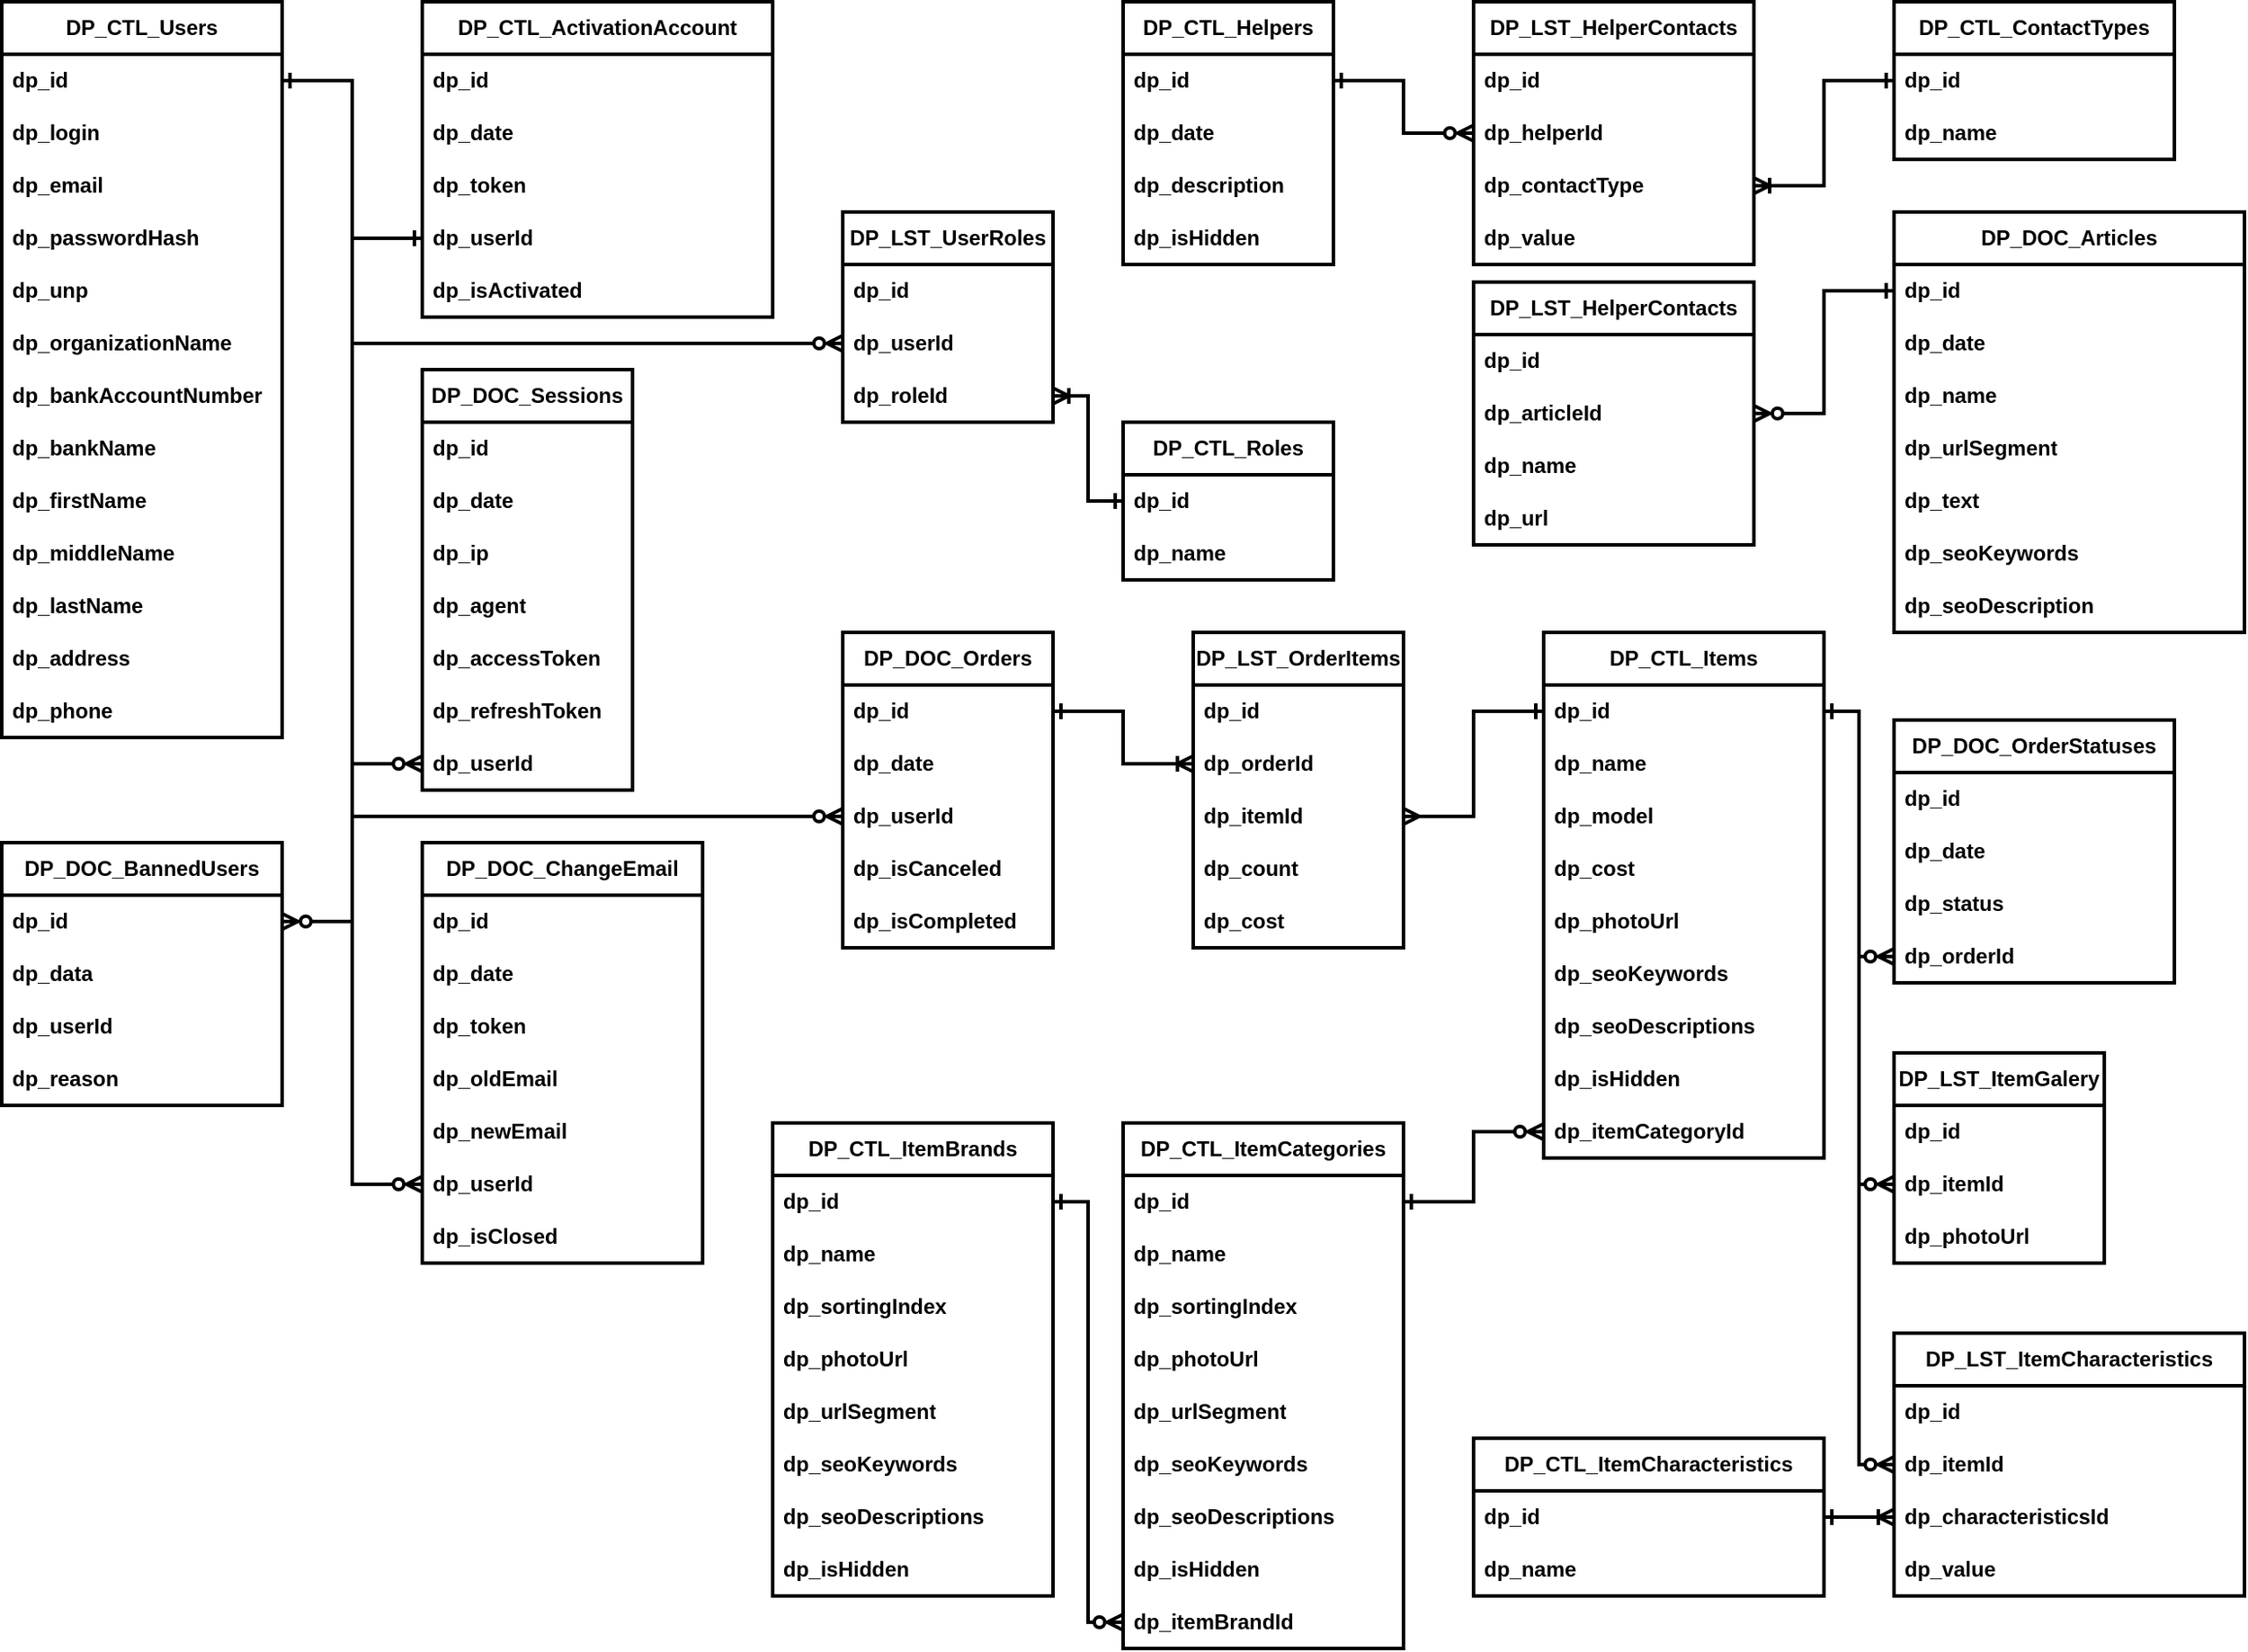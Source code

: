 <mxfile version="21.1.2" type="device">
  <diagram id="R2lEEEUBdFMjLlhIrx00" name="Page-1">
    <mxGraphModel dx="1418" dy="828" grid="1" gridSize="10" guides="1" tooltips="1" connect="1" arrows="1" fold="1" page="1" pageScale="1" pageWidth="1654" pageHeight="1169" math="0" shadow="0" extFonts="Permanent Marker^https://fonts.googleapis.com/css?family=Permanent+Marker">
      <root>
        <mxCell id="0" />
        <mxCell id="1" parent="0" />
        <mxCell id="409vcOzin7DSKUUwwrOm-1" value="DP_CTL_Users" style="swimlane;fontStyle=1;childLayout=stackLayout;horizontal=1;startSize=30;horizontalStack=0;resizeParent=1;resizeParentMax=0;resizeLast=0;collapsible=1;marginBottom=0;whiteSpace=wrap;html=1;strokeWidth=2;" vertex="1" parent="1">
          <mxGeometry x="40" y="80" width="160" height="420" as="geometry" />
        </mxCell>
        <mxCell id="409vcOzin7DSKUUwwrOm-2" value="dp_id" style="text;strokeColor=none;fillColor=none;align=left;verticalAlign=middle;spacingLeft=4;spacingRight=4;overflow=hidden;points=[[0,0.5],[1,0.5]];portConstraint=eastwest;rotatable=0;whiteSpace=wrap;html=1;strokeWidth=2;fontStyle=1" vertex="1" parent="409vcOzin7DSKUUwwrOm-1">
          <mxGeometry y="30" width="160" height="30" as="geometry" />
        </mxCell>
        <mxCell id="409vcOzin7DSKUUwwrOm-3" value="dp_login" style="text;strokeColor=none;fillColor=none;align=left;verticalAlign=middle;spacingLeft=4;spacingRight=4;overflow=hidden;points=[[0,0.5],[1,0.5]];portConstraint=eastwest;rotatable=0;whiteSpace=wrap;html=1;strokeWidth=2;fontStyle=1" vertex="1" parent="409vcOzin7DSKUUwwrOm-1">
          <mxGeometry y="60" width="160" height="30" as="geometry" />
        </mxCell>
        <mxCell id="409vcOzin7DSKUUwwrOm-4" value="dp_email" style="text;strokeColor=none;fillColor=none;align=left;verticalAlign=middle;spacingLeft=4;spacingRight=4;overflow=hidden;points=[[0,0.5],[1,0.5]];portConstraint=eastwest;rotatable=0;whiteSpace=wrap;html=1;strokeWidth=2;fontStyle=1" vertex="1" parent="409vcOzin7DSKUUwwrOm-1">
          <mxGeometry y="90" width="160" height="30" as="geometry" />
        </mxCell>
        <mxCell id="409vcOzin7DSKUUwwrOm-5" value="dp_passwordHash" style="text;strokeColor=none;fillColor=none;align=left;verticalAlign=middle;spacingLeft=4;spacingRight=4;overflow=hidden;points=[[0,0.5],[1,0.5]];portConstraint=eastwest;rotatable=0;whiteSpace=wrap;html=1;strokeWidth=2;fontStyle=1" vertex="1" parent="409vcOzin7DSKUUwwrOm-1">
          <mxGeometry y="120" width="160" height="30" as="geometry" />
        </mxCell>
        <mxCell id="409vcOzin7DSKUUwwrOm-6" value="dp_unp" style="text;strokeColor=none;fillColor=none;align=left;verticalAlign=middle;spacingLeft=4;spacingRight=4;overflow=hidden;points=[[0,0.5],[1,0.5]];portConstraint=eastwest;rotatable=0;whiteSpace=wrap;html=1;strokeWidth=2;fontStyle=1" vertex="1" parent="409vcOzin7DSKUUwwrOm-1">
          <mxGeometry y="150" width="160" height="30" as="geometry" />
        </mxCell>
        <mxCell id="409vcOzin7DSKUUwwrOm-7" value="dp_organizationName" style="text;strokeColor=none;fillColor=none;align=left;verticalAlign=middle;spacingLeft=4;spacingRight=4;overflow=hidden;points=[[0,0.5],[1,0.5]];portConstraint=eastwest;rotatable=0;whiteSpace=wrap;html=1;strokeWidth=2;fontStyle=1" vertex="1" parent="409vcOzin7DSKUUwwrOm-1">
          <mxGeometry y="180" width="160" height="30" as="geometry" />
        </mxCell>
        <mxCell id="409vcOzin7DSKUUwwrOm-8" value="dp_bankAccountNumber" style="text;strokeColor=none;fillColor=none;align=left;verticalAlign=middle;spacingLeft=4;spacingRight=4;overflow=hidden;points=[[0,0.5],[1,0.5]];portConstraint=eastwest;rotatable=0;whiteSpace=wrap;html=1;strokeWidth=2;fontStyle=1" vertex="1" parent="409vcOzin7DSKUUwwrOm-1">
          <mxGeometry y="210" width="160" height="30" as="geometry" />
        </mxCell>
        <mxCell id="409vcOzin7DSKUUwwrOm-9" value="dp_bankName" style="text;strokeColor=none;fillColor=none;align=left;verticalAlign=middle;spacingLeft=4;spacingRight=4;overflow=hidden;points=[[0,0.5],[1,0.5]];portConstraint=eastwest;rotatable=0;whiteSpace=wrap;html=1;strokeWidth=2;fontStyle=1" vertex="1" parent="409vcOzin7DSKUUwwrOm-1">
          <mxGeometry y="240" width="160" height="30" as="geometry" />
        </mxCell>
        <mxCell id="409vcOzin7DSKUUwwrOm-10" value="dp_firstName" style="text;strokeColor=none;fillColor=none;align=left;verticalAlign=middle;spacingLeft=4;spacingRight=4;overflow=hidden;points=[[0,0.5],[1,0.5]];portConstraint=eastwest;rotatable=0;whiteSpace=wrap;html=1;strokeWidth=2;fontStyle=1" vertex="1" parent="409vcOzin7DSKUUwwrOm-1">
          <mxGeometry y="270" width="160" height="30" as="geometry" />
        </mxCell>
        <mxCell id="409vcOzin7DSKUUwwrOm-11" value="dp_middleName" style="text;strokeColor=none;fillColor=none;align=left;verticalAlign=middle;spacingLeft=4;spacingRight=4;overflow=hidden;points=[[0,0.5],[1,0.5]];portConstraint=eastwest;rotatable=0;whiteSpace=wrap;html=1;strokeWidth=2;fontStyle=1" vertex="1" parent="409vcOzin7DSKUUwwrOm-1">
          <mxGeometry y="300" width="160" height="30" as="geometry" />
        </mxCell>
        <mxCell id="409vcOzin7DSKUUwwrOm-12" value="dp_lastName" style="text;strokeColor=none;fillColor=none;align=left;verticalAlign=middle;spacingLeft=4;spacingRight=4;overflow=hidden;points=[[0,0.5],[1,0.5]];portConstraint=eastwest;rotatable=0;whiteSpace=wrap;html=1;strokeWidth=2;fontStyle=1" vertex="1" parent="409vcOzin7DSKUUwwrOm-1">
          <mxGeometry y="330" width="160" height="30" as="geometry" />
        </mxCell>
        <mxCell id="409vcOzin7DSKUUwwrOm-13" value="dp_address" style="text;strokeColor=none;fillColor=none;align=left;verticalAlign=middle;spacingLeft=4;spacingRight=4;overflow=hidden;points=[[0,0.5],[1,0.5]];portConstraint=eastwest;rotatable=0;whiteSpace=wrap;html=1;strokeWidth=2;fontStyle=1" vertex="1" parent="409vcOzin7DSKUUwwrOm-1">
          <mxGeometry y="360" width="160" height="30" as="geometry" />
        </mxCell>
        <mxCell id="409vcOzin7DSKUUwwrOm-14" value="dp_phone" style="text;strokeColor=none;fillColor=none;align=left;verticalAlign=middle;spacingLeft=4;spacingRight=4;overflow=hidden;points=[[0,0.5],[1,0.5]];portConstraint=eastwest;rotatable=0;whiteSpace=wrap;html=1;strokeWidth=2;fontStyle=1" vertex="1" parent="409vcOzin7DSKUUwwrOm-1">
          <mxGeometry y="390" width="160" height="30" as="geometry" />
        </mxCell>
        <mxCell id="409vcOzin7DSKUUwwrOm-15" value="DP_CTL_ActivationAccount" style="swimlane;fontStyle=1;childLayout=stackLayout;horizontal=1;startSize=30;horizontalStack=0;resizeParent=1;resizeParentMax=0;resizeLast=0;collapsible=1;marginBottom=0;whiteSpace=wrap;html=1;strokeWidth=2;" vertex="1" parent="1">
          <mxGeometry x="280" y="80" width="200" height="180" as="geometry" />
        </mxCell>
        <mxCell id="409vcOzin7DSKUUwwrOm-16" value="dp_id" style="text;strokeColor=none;fillColor=none;align=left;verticalAlign=middle;spacingLeft=4;spacingRight=4;overflow=hidden;points=[[0,0.5],[1,0.5]];portConstraint=eastwest;rotatable=0;whiteSpace=wrap;html=1;strokeWidth=2;fontStyle=1" vertex="1" parent="409vcOzin7DSKUUwwrOm-15">
          <mxGeometry y="30" width="200" height="30" as="geometry" />
        </mxCell>
        <mxCell id="409vcOzin7DSKUUwwrOm-17" value="dp_date" style="text;strokeColor=none;fillColor=none;align=left;verticalAlign=middle;spacingLeft=4;spacingRight=4;overflow=hidden;points=[[0,0.5],[1,0.5]];portConstraint=eastwest;rotatable=0;whiteSpace=wrap;html=1;strokeWidth=2;fontStyle=1" vertex="1" parent="409vcOzin7DSKUUwwrOm-15">
          <mxGeometry y="60" width="200" height="30" as="geometry" />
        </mxCell>
        <mxCell id="409vcOzin7DSKUUwwrOm-18" value="dp_token" style="text;strokeColor=none;fillColor=none;align=left;verticalAlign=middle;spacingLeft=4;spacingRight=4;overflow=hidden;points=[[0,0.5],[1,0.5]];portConstraint=eastwest;rotatable=0;whiteSpace=wrap;html=1;strokeWidth=2;fontStyle=1" vertex="1" parent="409vcOzin7DSKUUwwrOm-15">
          <mxGeometry y="90" width="200" height="30" as="geometry" />
        </mxCell>
        <mxCell id="409vcOzin7DSKUUwwrOm-19" value="dp_userId" style="text;strokeColor=none;fillColor=none;align=left;verticalAlign=middle;spacingLeft=4;spacingRight=4;overflow=hidden;points=[[0,0.5],[1,0.5]];portConstraint=eastwest;rotatable=0;whiteSpace=wrap;html=1;strokeWidth=2;fontStyle=1" vertex="1" parent="409vcOzin7DSKUUwwrOm-15">
          <mxGeometry y="120" width="200" height="30" as="geometry" />
        </mxCell>
        <mxCell id="409vcOzin7DSKUUwwrOm-20" value="dp_isActivated" style="text;strokeColor=none;fillColor=none;align=left;verticalAlign=middle;spacingLeft=4;spacingRight=4;overflow=hidden;points=[[0,0.5],[1,0.5]];portConstraint=eastwest;rotatable=0;whiteSpace=wrap;html=1;strokeWidth=2;fontStyle=1" vertex="1" parent="409vcOzin7DSKUUwwrOm-15">
          <mxGeometry y="150" width="200" height="30" as="geometry" />
        </mxCell>
        <mxCell id="409vcOzin7DSKUUwwrOm-29" value="DP_DOC_Sessions" style="swimlane;fontStyle=1;childLayout=stackLayout;horizontal=1;startSize=30;horizontalStack=0;resizeParent=1;resizeParentMax=0;resizeLast=0;collapsible=1;marginBottom=0;whiteSpace=wrap;html=1;strokeWidth=2;" vertex="1" parent="1">
          <mxGeometry x="280" y="290" width="120" height="240" as="geometry" />
        </mxCell>
        <mxCell id="409vcOzin7DSKUUwwrOm-30" value="dp_id" style="text;strokeColor=none;fillColor=none;align=left;verticalAlign=middle;spacingLeft=4;spacingRight=4;overflow=hidden;points=[[0,0.5],[1,0.5]];portConstraint=eastwest;rotatable=0;whiteSpace=wrap;html=1;strokeWidth=2;fontStyle=1" vertex="1" parent="409vcOzin7DSKUUwwrOm-29">
          <mxGeometry y="30" width="120" height="30" as="geometry" />
        </mxCell>
        <mxCell id="409vcOzin7DSKUUwwrOm-31" value="dp_date" style="text;strokeColor=none;fillColor=none;align=left;verticalAlign=middle;spacingLeft=4;spacingRight=4;overflow=hidden;points=[[0,0.5],[1,0.5]];portConstraint=eastwest;rotatable=0;whiteSpace=wrap;html=1;strokeWidth=2;fontStyle=1" vertex="1" parent="409vcOzin7DSKUUwwrOm-29">
          <mxGeometry y="60" width="120" height="30" as="geometry" />
        </mxCell>
        <mxCell id="409vcOzin7DSKUUwwrOm-32" value="dp_ip" style="text;strokeColor=none;fillColor=none;align=left;verticalAlign=middle;spacingLeft=4;spacingRight=4;overflow=hidden;points=[[0,0.5],[1,0.5]];portConstraint=eastwest;rotatable=0;whiteSpace=wrap;html=1;strokeWidth=2;fontStyle=1" vertex="1" parent="409vcOzin7DSKUUwwrOm-29">
          <mxGeometry y="90" width="120" height="30" as="geometry" />
        </mxCell>
        <mxCell id="409vcOzin7DSKUUwwrOm-33" value="dp_agent" style="text;strokeColor=none;fillColor=none;align=left;verticalAlign=middle;spacingLeft=4;spacingRight=4;overflow=hidden;points=[[0,0.5],[1,0.5]];portConstraint=eastwest;rotatable=0;whiteSpace=wrap;html=1;strokeWidth=2;fontStyle=1" vertex="1" parent="409vcOzin7DSKUUwwrOm-29">
          <mxGeometry y="120" width="120" height="30" as="geometry" />
        </mxCell>
        <mxCell id="409vcOzin7DSKUUwwrOm-34" value="dp_accessToken" style="text;strokeColor=none;fillColor=none;align=left;verticalAlign=middle;spacingLeft=4;spacingRight=4;overflow=hidden;points=[[0,0.5],[1,0.5]];portConstraint=eastwest;rotatable=0;whiteSpace=wrap;html=1;strokeWidth=2;fontStyle=1" vertex="1" parent="409vcOzin7DSKUUwwrOm-29">
          <mxGeometry y="150" width="120" height="30" as="geometry" />
        </mxCell>
        <mxCell id="409vcOzin7DSKUUwwrOm-35" value="dp_refreshToken" style="text;strokeColor=none;fillColor=none;align=left;verticalAlign=middle;spacingLeft=4;spacingRight=4;overflow=hidden;points=[[0,0.5],[1,0.5]];portConstraint=eastwest;rotatable=0;whiteSpace=wrap;html=1;strokeWidth=2;fontStyle=1" vertex="1" parent="409vcOzin7DSKUUwwrOm-29">
          <mxGeometry y="180" width="120" height="30" as="geometry" />
        </mxCell>
        <mxCell id="409vcOzin7DSKUUwwrOm-36" value="dp_userId" style="text;strokeColor=none;fillColor=none;align=left;verticalAlign=middle;spacingLeft=4;spacingRight=4;overflow=hidden;points=[[0,0.5],[1,0.5]];portConstraint=eastwest;rotatable=0;whiteSpace=wrap;html=1;strokeWidth=2;fontStyle=1" vertex="1" parent="409vcOzin7DSKUUwwrOm-29">
          <mxGeometry y="210" width="120" height="30" as="geometry" />
        </mxCell>
        <mxCell id="409vcOzin7DSKUUwwrOm-37" value="DP_DOC_ChangeEmail" style="swimlane;fontStyle=1;childLayout=stackLayout;horizontal=1;startSize=30;horizontalStack=0;resizeParent=1;resizeParentMax=0;resizeLast=0;collapsible=1;marginBottom=0;whiteSpace=wrap;html=1;strokeWidth=2;" vertex="1" parent="1">
          <mxGeometry x="280" y="560" width="160" height="240" as="geometry" />
        </mxCell>
        <mxCell id="409vcOzin7DSKUUwwrOm-38" value="dp_id" style="text;strokeColor=none;fillColor=none;align=left;verticalAlign=middle;spacingLeft=4;spacingRight=4;overflow=hidden;points=[[0,0.5],[1,0.5]];portConstraint=eastwest;rotatable=0;whiteSpace=wrap;html=1;strokeWidth=2;fontStyle=1" vertex="1" parent="409vcOzin7DSKUUwwrOm-37">
          <mxGeometry y="30" width="160" height="30" as="geometry" />
        </mxCell>
        <mxCell id="409vcOzin7DSKUUwwrOm-39" value="dp_date" style="text;strokeColor=none;fillColor=none;align=left;verticalAlign=middle;spacingLeft=4;spacingRight=4;overflow=hidden;points=[[0,0.5],[1,0.5]];portConstraint=eastwest;rotatable=0;whiteSpace=wrap;html=1;strokeWidth=2;fontStyle=1" vertex="1" parent="409vcOzin7DSKUUwwrOm-37">
          <mxGeometry y="60" width="160" height="30" as="geometry" />
        </mxCell>
        <mxCell id="409vcOzin7DSKUUwwrOm-40" value="dp_token" style="text;strokeColor=none;fillColor=none;align=left;verticalAlign=middle;spacingLeft=4;spacingRight=4;overflow=hidden;points=[[0,0.5],[1,0.5]];portConstraint=eastwest;rotatable=0;whiteSpace=wrap;html=1;strokeWidth=2;fontStyle=1" vertex="1" parent="409vcOzin7DSKUUwwrOm-37">
          <mxGeometry y="90" width="160" height="30" as="geometry" />
        </mxCell>
        <mxCell id="409vcOzin7DSKUUwwrOm-41" value="dp_oldEmail" style="text;strokeColor=none;fillColor=none;align=left;verticalAlign=middle;spacingLeft=4;spacingRight=4;overflow=hidden;points=[[0,0.5],[1,0.5]];portConstraint=eastwest;rotatable=0;whiteSpace=wrap;html=1;strokeWidth=2;fontStyle=1" vertex="1" parent="409vcOzin7DSKUUwwrOm-37">
          <mxGeometry y="120" width="160" height="30" as="geometry" />
        </mxCell>
        <mxCell id="409vcOzin7DSKUUwwrOm-42" value="dp_newEmail" style="text;strokeColor=none;fillColor=none;align=left;verticalAlign=middle;spacingLeft=4;spacingRight=4;overflow=hidden;points=[[0,0.5],[1,0.5]];portConstraint=eastwest;rotatable=0;whiteSpace=wrap;html=1;strokeWidth=2;fontStyle=1" vertex="1" parent="409vcOzin7DSKUUwwrOm-37">
          <mxGeometry y="150" width="160" height="30" as="geometry" />
        </mxCell>
        <mxCell id="409vcOzin7DSKUUwwrOm-43" value="dp_userId" style="text;strokeColor=none;fillColor=none;align=left;verticalAlign=middle;spacingLeft=4;spacingRight=4;overflow=hidden;points=[[0,0.5],[1,0.5]];portConstraint=eastwest;rotatable=0;whiteSpace=wrap;html=1;strokeWidth=2;fontStyle=1" vertex="1" parent="409vcOzin7DSKUUwwrOm-37">
          <mxGeometry y="180" width="160" height="30" as="geometry" />
        </mxCell>
        <mxCell id="409vcOzin7DSKUUwwrOm-44" value="dp_isClosed" style="text;strokeColor=none;fillColor=none;align=left;verticalAlign=middle;spacingLeft=4;spacingRight=4;overflow=hidden;points=[[0,0.5],[1,0.5]];portConstraint=eastwest;rotatable=0;whiteSpace=wrap;html=1;strokeWidth=2;fontStyle=1" vertex="1" parent="409vcOzin7DSKUUwwrOm-37">
          <mxGeometry y="210" width="160" height="30" as="geometry" />
        </mxCell>
        <mxCell id="409vcOzin7DSKUUwwrOm-45" value="DP_CTL_Roles" style="swimlane;fontStyle=1;childLayout=stackLayout;horizontal=1;startSize=30;horizontalStack=0;resizeParent=1;resizeParentMax=0;resizeLast=0;collapsible=1;marginBottom=0;whiteSpace=wrap;html=1;strokeWidth=2;" vertex="1" parent="1">
          <mxGeometry x="680" y="320" width="120" height="90" as="geometry" />
        </mxCell>
        <mxCell id="409vcOzin7DSKUUwwrOm-46" value="dp_id" style="text;strokeColor=none;fillColor=none;align=left;verticalAlign=middle;spacingLeft=4;spacingRight=4;overflow=hidden;points=[[0,0.5],[1,0.5]];portConstraint=eastwest;rotatable=0;whiteSpace=wrap;html=1;strokeWidth=2;fontStyle=1" vertex="1" parent="409vcOzin7DSKUUwwrOm-45">
          <mxGeometry y="30" width="120" height="30" as="geometry" />
        </mxCell>
        <mxCell id="409vcOzin7DSKUUwwrOm-47" value="dp_name" style="text;strokeColor=none;fillColor=none;align=left;verticalAlign=middle;spacingLeft=4;spacingRight=4;overflow=hidden;points=[[0,0.5],[1,0.5]];portConstraint=eastwest;rotatable=0;whiteSpace=wrap;html=1;strokeWidth=2;fontStyle=1" vertex="1" parent="409vcOzin7DSKUUwwrOm-45">
          <mxGeometry y="60" width="120" height="30" as="geometry" />
        </mxCell>
        <mxCell id="409vcOzin7DSKUUwwrOm-53" value="DP_LST_UserRoles" style="swimlane;fontStyle=1;childLayout=stackLayout;horizontal=1;startSize=30;horizontalStack=0;resizeParent=1;resizeParentMax=0;resizeLast=0;collapsible=1;marginBottom=0;whiteSpace=wrap;html=1;strokeWidth=2;" vertex="1" parent="1">
          <mxGeometry x="520" y="200" width="120" height="120" as="geometry" />
        </mxCell>
        <mxCell id="409vcOzin7DSKUUwwrOm-54" value="dp_id" style="text;strokeColor=none;fillColor=none;align=left;verticalAlign=middle;spacingLeft=4;spacingRight=4;overflow=hidden;points=[[0,0.5],[1,0.5]];portConstraint=eastwest;rotatable=0;whiteSpace=wrap;html=1;strokeWidth=2;fontStyle=1" vertex="1" parent="409vcOzin7DSKUUwwrOm-53">
          <mxGeometry y="30" width="120" height="30" as="geometry" />
        </mxCell>
        <mxCell id="409vcOzin7DSKUUwwrOm-55" value="dp_userId" style="text;strokeColor=none;fillColor=none;align=left;verticalAlign=middle;spacingLeft=4;spacingRight=4;overflow=hidden;points=[[0,0.5],[1,0.5]];portConstraint=eastwest;rotatable=0;whiteSpace=wrap;html=1;strokeWidth=2;fontStyle=1" vertex="1" parent="409vcOzin7DSKUUwwrOm-53">
          <mxGeometry y="60" width="120" height="30" as="geometry" />
        </mxCell>
        <mxCell id="409vcOzin7DSKUUwwrOm-56" value="dp_roleId" style="text;strokeColor=none;fillColor=none;align=left;verticalAlign=middle;spacingLeft=4;spacingRight=4;overflow=hidden;points=[[0,0.5],[1,0.5]];portConstraint=eastwest;rotatable=0;whiteSpace=wrap;html=1;strokeWidth=2;fontStyle=1" vertex="1" parent="409vcOzin7DSKUUwwrOm-53">
          <mxGeometry y="90" width="120" height="30" as="geometry" />
        </mxCell>
        <mxCell id="409vcOzin7DSKUUwwrOm-57" value="DP_DOC_BannedUsers" style="swimlane;fontStyle=1;childLayout=stackLayout;horizontal=1;startSize=30;horizontalStack=0;resizeParent=1;resizeParentMax=0;resizeLast=0;collapsible=1;marginBottom=0;whiteSpace=wrap;html=1;strokeWidth=2;" vertex="1" parent="1">
          <mxGeometry x="40" y="560" width="160" height="150" as="geometry" />
        </mxCell>
        <mxCell id="409vcOzin7DSKUUwwrOm-58" value="dp_id" style="text;strokeColor=none;fillColor=none;align=left;verticalAlign=middle;spacingLeft=4;spacingRight=4;overflow=hidden;points=[[0,0.5],[1,0.5]];portConstraint=eastwest;rotatable=0;whiteSpace=wrap;html=1;strokeWidth=2;fontStyle=1" vertex="1" parent="409vcOzin7DSKUUwwrOm-57">
          <mxGeometry y="30" width="160" height="30" as="geometry" />
        </mxCell>
        <mxCell id="409vcOzin7DSKUUwwrOm-59" value="dp_data" style="text;strokeColor=none;fillColor=none;align=left;verticalAlign=middle;spacingLeft=4;spacingRight=4;overflow=hidden;points=[[0,0.5],[1,0.5]];portConstraint=eastwest;rotatable=0;whiteSpace=wrap;html=1;strokeWidth=2;fontStyle=1" vertex="1" parent="409vcOzin7DSKUUwwrOm-57">
          <mxGeometry y="60" width="160" height="30" as="geometry" />
        </mxCell>
        <mxCell id="409vcOzin7DSKUUwwrOm-60" value="dp_userId" style="text;strokeColor=none;fillColor=none;align=left;verticalAlign=middle;spacingLeft=4;spacingRight=4;overflow=hidden;points=[[0,0.5],[1,0.5]];portConstraint=eastwest;rotatable=0;whiteSpace=wrap;html=1;strokeWidth=2;fontStyle=1" vertex="1" parent="409vcOzin7DSKUUwwrOm-57">
          <mxGeometry y="90" width="160" height="30" as="geometry" />
        </mxCell>
        <mxCell id="409vcOzin7DSKUUwwrOm-61" value="dp_reason" style="text;strokeColor=none;fillColor=none;align=left;verticalAlign=middle;spacingLeft=4;spacingRight=4;overflow=hidden;points=[[0,0.5],[1,0.5]];portConstraint=eastwest;rotatable=0;whiteSpace=wrap;html=1;strokeWidth=2;fontStyle=1" vertex="1" parent="409vcOzin7DSKUUwwrOm-57">
          <mxGeometry y="120" width="160" height="30" as="geometry" />
        </mxCell>
        <mxCell id="409vcOzin7DSKUUwwrOm-62" value="DP_CTL_ItemBrands" style="swimlane;fontStyle=1;childLayout=stackLayout;horizontal=1;startSize=30;horizontalStack=0;resizeParent=1;resizeParentMax=0;resizeLast=0;collapsible=1;marginBottom=0;whiteSpace=wrap;html=1;strokeWidth=2;" vertex="1" parent="1">
          <mxGeometry x="480" y="720" width="160" height="270" as="geometry" />
        </mxCell>
        <mxCell id="409vcOzin7DSKUUwwrOm-63" value="dp_id" style="text;strokeColor=none;fillColor=none;align=left;verticalAlign=middle;spacingLeft=4;spacingRight=4;overflow=hidden;points=[[0,0.5],[1,0.5]];portConstraint=eastwest;rotatable=0;whiteSpace=wrap;html=1;strokeWidth=2;fontStyle=1" vertex="1" parent="409vcOzin7DSKUUwwrOm-62">
          <mxGeometry y="30" width="160" height="30" as="geometry" />
        </mxCell>
        <mxCell id="409vcOzin7DSKUUwwrOm-64" value="dp_name" style="text;strokeColor=none;fillColor=none;align=left;verticalAlign=middle;spacingLeft=4;spacingRight=4;overflow=hidden;points=[[0,0.5],[1,0.5]];portConstraint=eastwest;rotatable=0;whiteSpace=wrap;html=1;strokeWidth=2;fontStyle=1" vertex="1" parent="409vcOzin7DSKUUwwrOm-62">
          <mxGeometry y="60" width="160" height="30" as="geometry" />
        </mxCell>
        <mxCell id="409vcOzin7DSKUUwwrOm-65" value="dp_sortingIndex" style="text;strokeColor=none;fillColor=none;align=left;verticalAlign=middle;spacingLeft=4;spacingRight=4;overflow=hidden;points=[[0,0.5],[1,0.5]];portConstraint=eastwest;rotatable=0;whiteSpace=wrap;html=1;strokeWidth=2;fontStyle=1" vertex="1" parent="409vcOzin7DSKUUwwrOm-62">
          <mxGeometry y="90" width="160" height="30" as="geometry" />
        </mxCell>
        <mxCell id="409vcOzin7DSKUUwwrOm-66" value="dp_photoUrl" style="text;strokeColor=none;fillColor=none;align=left;verticalAlign=middle;spacingLeft=4;spacingRight=4;overflow=hidden;points=[[0,0.5],[1,0.5]];portConstraint=eastwest;rotatable=0;whiteSpace=wrap;html=1;strokeWidth=2;fontStyle=1" vertex="1" parent="409vcOzin7DSKUUwwrOm-62">
          <mxGeometry y="120" width="160" height="30" as="geometry" />
        </mxCell>
        <mxCell id="409vcOzin7DSKUUwwrOm-67" value="dp_urlSegment" style="text;strokeColor=none;fillColor=none;align=left;verticalAlign=middle;spacingLeft=4;spacingRight=4;overflow=hidden;points=[[0,0.5],[1,0.5]];portConstraint=eastwest;rotatable=0;whiteSpace=wrap;html=1;strokeWidth=2;fontStyle=1" vertex="1" parent="409vcOzin7DSKUUwwrOm-62">
          <mxGeometry y="150" width="160" height="30" as="geometry" />
        </mxCell>
        <mxCell id="409vcOzin7DSKUUwwrOm-68" value="dp_seoKeywords" style="text;strokeColor=none;fillColor=none;align=left;verticalAlign=middle;spacingLeft=4;spacingRight=4;overflow=hidden;points=[[0,0.5],[1,0.5]];portConstraint=eastwest;rotatable=0;whiteSpace=wrap;html=1;strokeWidth=2;fontStyle=1" vertex="1" parent="409vcOzin7DSKUUwwrOm-62">
          <mxGeometry y="180" width="160" height="30" as="geometry" />
        </mxCell>
        <mxCell id="409vcOzin7DSKUUwwrOm-69" value="dp_seoDescriptions" style="text;strokeColor=none;fillColor=none;align=left;verticalAlign=middle;spacingLeft=4;spacingRight=4;overflow=hidden;points=[[0,0.5],[1,0.5]];portConstraint=eastwest;rotatable=0;whiteSpace=wrap;html=1;strokeWidth=2;fontStyle=1" vertex="1" parent="409vcOzin7DSKUUwwrOm-62">
          <mxGeometry y="210" width="160" height="30" as="geometry" />
        </mxCell>
        <mxCell id="409vcOzin7DSKUUwwrOm-70" value="dp_isHidden" style="text;strokeColor=none;fillColor=none;align=left;verticalAlign=middle;spacingLeft=4;spacingRight=4;overflow=hidden;points=[[0,0.5],[1,0.5]];portConstraint=eastwest;rotatable=0;whiteSpace=wrap;html=1;strokeWidth=2;fontStyle=1" vertex="1" parent="409vcOzin7DSKUUwwrOm-62">
          <mxGeometry y="240" width="160" height="30" as="geometry" />
        </mxCell>
        <mxCell id="409vcOzin7DSKUUwwrOm-71" value="DP_CTL_ItemCategories" style="swimlane;fontStyle=1;childLayout=stackLayout;horizontal=1;startSize=30;horizontalStack=0;resizeParent=1;resizeParentMax=0;resizeLast=0;collapsible=1;marginBottom=0;whiteSpace=wrap;html=1;strokeWidth=2;" vertex="1" parent="1">
          <mxGeometry x="680" y="720" width="160" height="300" as="geometry" />
        </mxCell>
        <mxCell id="409vcOzin7DSKUUwwrOm-72" value="dp_id" style="text;strokeColor=none;fillColor=none;align=left;verticalAlign=middle;spacingLeft=4;spacingRight=4;overflow=hidden;points=[[0,0.5],[1,0.5]];portConstraint=eastwest;rotatable=0;whiteSpace=wrap;html=1;strokeWidth=2;fontStyle=1" vertex="1" parent="409vcOzin7DSKUUwwrOm-71">
          <mxGeometry y="30" width="160" height="30" as="geometry" />
        </mxCell>
        <mxCell id="409vcOzin7DSKUUwwrOm-73" value="dp_name" style="text;strokeColor=none;fillColor=none;align=left;verticalAlign=middle;spacingLeft=4;spacingRight=4;overflow=hidden;points=[[0,0.5],[1,0.5]];portConstraint=eastwest;rotatable=0;whiteSpace=wrap;html=1;strokeWidth=2;fontStyle=1" vertex="1" parent="409vcOzin7DSKUUwwrOm-71">
          <mxGeometry y="60" width="160" height="30" as="geometry" />
        </mxCell>
        <mxCell id="409vcOzin7DSKUUwwrOm-74" value="dp_sortingIndex" style="text;strokeColor=none;fillColor=none;align=left;verticalAlign=middle;spacingLeft=4;spacingRight=4;overflow=hidden;points=[[0,0.5],[1,0.5]];portConstraint=eastwest;rotatable=0;whiteSpace=wrap;html=1;strokeWidth=2;fontStyle=1" vertex="1" parent="409vcOzin7DSKUUwwrOm-71">
          <mxGeometry y="90" width="160" height="30" as="geometry" />
        </mxCell>
        <mxCell id="409vcOzin7DSKUUwwrOm-75" value="dp_photoUrl" style="text;strokeColor=none;fillColor=none;align=left;verticalAlign=middle;spacingLeft=4;spacingRight=4;overflow=hidden;points=[[0,0.5],[1,0.5]];portConstraint=eastwest;rotatable=0;whiteSpace=wrap;html=1;strokeWidth=2;fontStyle=1" vertex="1" parent="409vcOzin7DSKUUwwrOm-71">
          <mxGeometry y="120" width="160" height="30" as="geometry" />
        </mxCell>
        <mxCell id="409vcOzin7DSKUUwwrOm-76" value="dp_urlSegment" style="text;strokeColor=none;fillColor=none;align=left;verticalAlign=middle;spacingLeft=4;spacingRight=4;overflow=hidden;points=[[0,0.5],[1,0.5]];portConstraint=eastwest;rotatable=0;whiteSpace=wrap;html=1;strokeWidth=2;fontStyle=1" vertex="1" parent="409vcOzin7DSKUUwwrOm-71">
          <mxGeometry y="150" width="160" height="30" as="geometry" />
        </mxCell>
        <mxCell id="409vcOzin7DSKUUwwrOm-77" value="dp_seoKeywords" style="text;strokeColor=none;fillColor=none;align=left;verticalAlign=middle;spacingLeft=4;spacingRight=4;overflow=hidden;points=[[0,0.5],[1,0.5]];portConstraint=eastwest;rotatable=0;whiteSpace=wrap;html=1;strokeWidth=2;fontStyle=1" vertex="1" parent="409vcOzin7DSKUUwwrOm-71">
          <mxGeometry y="180" width="160" height="30" as="geometry" />
        </mxCell>
        <mxCell id="409vcOzin7DSKUUwwrOm-78" value="dp_seoDescriptions" style="text;strokeColor=none;fillColor=none;align=left;verticalAlign=middle;spacingLeft=4;spacingRight=4;overflow=hidden;points=[[0,0.5],[1,0.5]];portConstraint=eastwest;rotatable=0;whiteSpace=wrap;html=1;strokeWidth=2;fontStyle=1" vertex="1" parent="409vcOzin7DSKUUwwrOm-71">
          <mxGeometry y="210" width="160" height="30" as="geometry" />
        </mxCell>
        <mxCell id="409vcOzin7DSKUUwwrOm-79" value="dp_isHidden" style="text;strokeColor=none;fillColor=none;align=left;verticalAlign=middle;spacingLeft=4;spacingRight=4;overflow=hidden;points=[[0,0.5],[1,0.5]];portConstraint=eastwest;rotatable=0;whiteSpace=wrap;html=1;strokeWidth=2;fontStyle=1" vertex="1" parent="409vcOzin7DSKUUwwrOm-71">
          <mxGeometry y="240" width="160" height="30" as="geometry" />
        </mxCell>
        <mxCell id="409vcOzin7DSKUUwwrOm-80" value="dp_itemBrandId" style="text;strokeColor=none;fillColor=none;align=left;verticalAlign=middle;spacingLeft=4;spacingRight=4;overflow=hidden;points=[[0,0.5],[1,0.5]];portConstraint=eastwest;rotatable=0;whiteSpace=wrap;html=1;strokeWidth=2;fontStyle=1" vertex="1" parent="409vcOzin7DSKUUwwrOm-71">
          <mxGeometry y="270" width="160" height="30" as="geometry" />
        </mxCell>
        <mxCell id="409vcOzin7DSKUUwwrOm-81" value="DP_CTL_Items" style="swimlane;fontStyle=1;childLayout=stackLayout;horizontal=1;startSize=30;horizontalStack=0;resizeParent=1;resizeParentMax=0;resizeLast=0;collapsible=1;marginBottom=0;whiteSpace=wrap;html=1;strokeWidth=2;" vertex="1" parent="1">
          <mxGeometry x="920" y="440" width="160" height="300" as="geometry" />
        </mxCell>
        <mxCell id="409vcOzin7DSKUUwwrOm-82" value="dp_id" style="text;strokeColor=none;fillColor=none;align=left;verticalAlign=middle;spacingLeft=4;spacingRight=4;overflow=hidden;points=[[0,0.5],[1,0.5]];portConstraint=eastwest;rotatable=0;whiteSpace=wrap;html=1;strokeWidth=2;fontStyle=1" vertex="1" parent="409vcOzin7DSKUUwwrOm-81">
          <mxGeometry y="30" width="160" height="30" as="geometry" />
        </mxCell>
        <mxCell id="409vcOzin7DSKUUwwrOm-83" value="dp_name" style="text;strokeColor=none;fillColor=none;align=left;verticalAlign=middle;spacingLeft=4;spacingRight=4;overflow=hidden;points=[[0,0.5],[1,0.5]];portConstraint=eastwest;rotatable=0;whiteSpace=wrap;html=1;strokeWidth=2;fontStyle=1" vertex="1" parent="409vcOzin7DSKUUwwrOm-81">
          <mxGeometry y="60" width="160" height="30" as="geometry" />
        </mxCell>
        <mxCell id="409vcOzin7DSKUUwwrOm-84" value="dp_model" style="text;strokeColor=none;fillColor=none;align=left;verticalAlign=middle;spacingLeft=4;spacingRight=4;overflow=hidden;points=[[0,0.5],[1,0.5]];portConstraint=eastwest;rotatable=0;whiteSpace=wrap;html=1;strokeWidth=2;fontStyle=1" vertex="1" parent="409vcOzin7DSKUUwwrOm-81">
          <mxGeometry y="90" width="160" height="30" as="geometry" />
        </mxCell>
        <mxCell id="409vcOzin7DSKUUwwrOm-85" value="dp_cost" style="text;strokeColor=none;fillColor=none;align=left;verticalAlign=middle;spacingLeft=4;spacingRight=4;overflow=hidden;points=[[0,0.5],[1,0.5]];portConstraint=eastwest;rotatable=0;whiteSpace=wrap;html=1;strokeWidth=2;fontStyle=1" vertex="1" parent="409vcOzin7DSKUUwwrOm-81">
          <mxGeometry y="120" width="160" height="30" as="geometry" />
        </mxCell>
        <mxCell id="409vcOzin7DSKUUwwrOm-86" value="dp_photoUrl" style="text;strokeColor=none;fillColor=none;align=left;verticalAlign=middle;spacingLeft=4;spacingRight=4;overflow=hidden;points=[[0,0.5],[1,0.5]];portConstraint=eastwest;rotatable=0;whiteSpace=wrap;html=1;strokeWidth=2;fontStyle=1" vertex="1" parent="409vcOzin7DSKUUwwrOm-81">
          <mxGeometry y="150" width="160" height="30" as="geometry" />
        </mxCell>
        <mxCell id="409vcOzin7DSKUUwwrOm-87" value="dp_seoKeywords" style="text;strokeColor=none;fillColor=none;align=left;verticalAlign=middle;spacingLeft=4;spacingRight=4;overflow=hidden;points=[[0,0.5],[1,0.5]];portConstraint=eastwest;rotatable=0;whiteSpace=wrap;html=1;strokeWidth=2;fontStyle=1" vertex="1" parent="409vcOzin7DSKUUwwrOm-81">
          <mxGeometry y="180" width="160" height="30" as="geometry" />
        </mxCell>
        <mxCell id="409vcOzin7DSKUUwwrOm-88" value="dp_seoDescriptions" style="text;strokeColor=none;fillColor=none;align=left;verticalAlign=middle;spacingLeft=4;spacingRight=4;overflow=hidden;points=[[0,0.5],[1,0.5]];portConstraint=eastwest;rotatable=0;whiteSpace=wrap;html=1;strokeWidth=2;fontStyle=1" vertex="1" parent="409vcOzin7DSKUUwwrOm-81">
          <mxGeometry y="210" width="160" height="30" as="geometry" />
        </mxCell>
        <mxCell id="409vcOzin7DSKUUwwrOm-89" value="dp_isHidden" style="text;strokeColor=none;fillColor=none;align=left;verticalAlign=middle;spacingLeft=4;spacingRight=4;overflow=hidden;points=[[0,0.5],[1,0.5]];portConstraint=eastwest;rotatable=0;whiteSpace=wrap;html=1;strokeWidth=2;fontStyle=1" vertex="1" parent="409vcOzin7DSKUUwwrOm-81">
          <mxGeometry y="240" width="160" height="30" as="geometry" />
        </mxCell>
        <mxCell id="409vcOzin7DSKUUwwrOm-90" value="dp_itemCategoryId" style="text;strokeColor=none;fillColor=none;align=left;verticalAlign=middle;spacingLeft=4;spacingRight=4;overflow=hidden;points=[[0,0.5],[1,0.5]];portConstraint=eastwest;rotatable=0;whiteSpace=wrap;html=1;strokeWidth=2;fontStyle=1" vertex="1" parent="409vcOzin7DSKUUwwrOm-81">
          <mxGeometry y="270" width="160" height="30" as="geometry" />
        </mxCell>
        <mxCell id="409vcOzin7DSKUUwwrOm-91" value="DP_LST_ItemGalery" style="swimlane;fontStyle=1;childLayout=stackLayout;horizontal=1;startSize=30;horizontalStack=0;resizeParent=1;resizeParentMax=0;resizeLast=0;collapsible=1;marginBottom=0;whiteSpace=wrap;html=1;strokeWidth=2;" vertex="1" parent="1">
          <mxGeometry x="1120" y="680" width="120" height="120" as="geometry" />
        </mxCell>
        <mxCell id="409vcOzin7DSKUUwwrOm-92" value="dp_id" style="text;strokeColor=none;fillColor=none;align=left;verticalAlign=middle;spacingLeft=4;spacingRight=4;overflow=hidden;points=[[0,0.5],[1,0.5]];portConstraint=eastwest;rotatable=0;whiteSpace=wrap;html=1;strokeWidth=2;fontStyle=1" vertex="1" parent="409vcOzin7DSKUUwwrOm-91">
          <mxGeometry y="30" width="120" height="30" as="geometry" />
        </mxCell>
        <mxCell id="409vcOzin7DSKUUwwrOm-93" value="dp_itemId" style="text;strokeColor=none;fillColor=none;align=left;verticalAlign=middle;spacingLeft=4;spacingRight=4;overflow=hidden;points=[[0,0.5],[1,0.5]];portConstraint=eastwest;rotatable=0;whiteSpace=wrap;html=1;strokeWidth=2;fontStyle=1" vertex="1" parent="409vcOzin7DSKUUwwrOm-91">
          <mxGeometry y="60" width="120" height="30" as="geometry" />
        </mxCell>
        <mxCell id="409vcOzin7DSKUUwwrOm-94" value="dp_photoUrl" style="text;strokeColor=none;fillColor=none;align=left;verticalAlign=middle;spacingLeft=4;spacingRight=4;overflow=hidden;points=[[0,0.5],[1,0.5]];portConstraint=eastwest;rotatable=0;whiteSpace=wrap;html=1;strokeWidth=2;fontStyle=1" vertex="1" parent="409vcOzin7DSKUUwwrOm-91">
          <mxGeometry y="90" width="120" height="30" as="geometry" />
        </mxCell>
        <mxCell id="409vcOzin7DSKUUwwrOm-101" value="DP_LST_ItemCharacteristics" style="swimlane;fontStyle=1;childLayout=stackLayout;horizontal=1;startSize=30;horizontalStack=0;resizeParent=1;resizeParentMax=0;resizeLast=0;collapsible=1;marginBottom=0;whiteSpace=wrap;html=1;strokeWidth=2;" vertex="1" parent="1">
          <mxGeometry x="1120" y="840" width="200" height="150" as="geometry" />
        </mxCell>
        <mxCell id="409vcOzin7DSKUUwwrOm-102" value="dp_id" style="text;strokeColor=none;fillColor=none;align=left;verticalAlign=middle;spacingLeft=4;spacingRight=4;overflow=hidden;points=[[0,0.5],[1,0.5]];portConstraint=eastwest;rotatable=0;whiteSpace=wrap;html=1;strokeWidth=2;fontStyle=1" vertex="1" parent="409vcOzin7DSKUUwwrOm-101">
          <mxGeometry y="30" width="200" height="30" as="geometry" />
        </mxCell>
        <mxCell id="409vcOzin7DSKUUwwrOm-103" value="dp_itemId" style="text;strokeColor=none;fillColor=none;align=left;verticalAlign=middle;spacingLeft=4;spacingRight=4;overflow=hidden;points=[[0,0.5],[1,0.5]];portConstraint=eastwest;rotatable=0;whiteSpace=wrap;html=1;strokeWidth=2;fontStyle=1" vertex="1" parent="409vcOzin7DSKUUwwrOm-101">
          <mxGeometry y="60" width="200" height="30" as="geometry" />
        </mxCell>
        <mxCell id="409vcOzin7DSKUUwwrOm-104" value="dp_characteristicsId" style="text;strokeColor=none;fillColor=none;align=left;verticalAlign=middle;spacingLeft=4;spacingRight=4;overflow=hidden;points=[[0,0.5],[1,0.5]];portConstraint=eastwest;rotatable=0;whiteSpace=wrap;html=1;strokeWidth=2;fontStyle=1" vertex="1" parent="409vcOzin7DSKUUwwrOm-101">
          <mxGeometry y="90" width="200" height="30" as="geometry" />
        </mxCell>
        <mxCell id="409vcOzin7DSKUUwwrOm-105" value="dp_value" style="text;strokeColor=none;fillColor=none;align=left;verticalAlign=middle;spacingLeft=4;spacingRight=4;overflow=hidden;points=[[0,0.5],[1,0.5]];portConstraint=eastwest;rotatable=0;whiteSpace=wrap;html=1;strokeWidth=2;fontStyle=1" vertex="1" parent="409vcOzin7DSKUUwwrOm-101">
          <mxGeometry y="120" width="200" height="30" as="geometry" />
        </mxCell>
        <mxCell id="409vcOzin7DSKUUwwrOm-106" value="DP_CTL_ItemCharacteristics" style="swimlane;fontStyle=1;childLayout=stackLayout;horizontal=1;startSize=30;horizontalStack=0;resizeParent=1;resizeParentMax=0;resizeLast=0;collapsible=1;marginBottom=0;whiteSpace=wrap;html=1;strokeWidth=2;" vertex="1" parent="1">
          <mxGeometry x="880" y="900" width="200" height="90" as="geometry" />
        </mxCell>
        <mxCell id="409vcOzin7DSKUUwwrOm-107" value="dp_id" style="text;strokeColor=none;fillColor=none;align=left;verticalAlign=middle;spacingLeft=4;spacingRight=4;overflow=hidden;points=[[0,0.5],[1,0.5]];portConstraint=eastwest;rotatable=0;whiteSpace=wrap;html=1;strokeWidth=2;fontStyle=1" vertex="1" parent="409vcOzin7DSKUUwwrOm-106">
          <mxGeometry y="30" width="200" height="30" as="geometry" />
        </mxCell>
        <mxCell id="409vcOzin7DSKUUwwrOm-108" value="dp_name" style="text;strokeColor=none;fillColor=none;align=left;verticalAlign=middle;spacingLeft=4;spacingRight=4;overflow=hidden;points=[[0,0.5],[1,0.5]];portConstraint=eastwest;rotatable=0;whiteSpace=wrap;html=1;strokeWidth=2;fontStyle=1" vertex="1" parent="409vcOzin7DSKUUwwrOm-106">
          <mxGeometry y="60" width="200" height="30" as="geometry" />
        </mxCell>
        <mxCell id="409vcOzin7DSKUUwwrOm-111" value="DP_DOC_Orders" style="swimlane;fontStyle=1;childLayout=stackLayout;horizontal=1;startSize=30;horizontalStack=0;resizeParent=1;resizeParentMax=0;resizeLast=0;collapsible=1;marginBottom=0;whiteSpace=wrap;html=1;strokeWidth=2;" vertex="1" parent="1">
          <mxGeometry x="520" y="440" width="120" height="180" as="geometry" />
        </mxCell>
        <mxCell id="409vcOzin7DSKUUwwrOm-112" value="dp_id" style="text;strokeColor=none;fillColor=none;align=left;verticalAlign=middle;spacingLeft=4;spacingRight=4;overflow=hidden;points=[[0,0.5],[1,0.5]];portConstraint=eastwest;rotatable=0;whiteSpace=wrap;html=1;strokeWidth=2;fontStyle=1" vertex="1" parent="409vcOzin7DSKUUwwrOm-111">
          <mxGeometry y="30" width="120" height="30" as="geometry" />
        </mxCell>
        <mxCell id="409vcOzin7DSKUUwwrOm-113" value="dp_date" style="text;strokeColor=none;fillColor=none;align=left;verticalAlign=middle;spacingLeft=4;spacingRight=4;overflow=hidden;points=[[0,0.5],[1,0.5]];portConstraint=eastwest;rotatable=0;whiteSpace=wrap;html=1;strokeWidth=2;fontStyle=1" vertex="1" parent="409vcOzin7DSKUUwwrOm-111">
          <mxGeometry y="60" width="120" height="30" as="geometry" />
        </mxCell>
        <mxCell id="409vcOzin7DSKUUwwrOm-114" value="dp_userId" style="text;strokeColor=none;fillColor=none;align=left;verticalAlign=middle;spacingLeft=4;spacingRight=4;overflow=hidden;points=[[0,0.5],[1,0.5]];portConstraint=eastwest;rotatable=0;whiteSpace=wrap;html=1;strokeWidth=2;fontStyle=1" vertex="1" parent="409vcOzin7DSKUUwwrOm-111">
          <mxGeometry y="90" width="120" height="30" as="geometry" />
        </mxCell>
        <mxCell id="409vcOzin7DSKUUwwrOm-115" value="dp_isCanceled" style="text;strokeColor=none;fillColor=none;align=left;verticalAlign=middle;spacingLeft=4;spacingRight=4;overflow=hidden;points=[[0,0.5],[1,0.5]];portConstraint=eastwest;rotatable=0;whiteSpace=wrap;html=1;strokeWidth=2;fontStyle=1" vertex="1" parent="409vcOzin7DSKUUwwrOm-111">
          <mxGeometry y="120" width="120" height="30" as="geometry" />
        </mxCell>
        <mxCell id="409vcOzin7DSKUUwwrOm-116" value="dp_isCompleted" style="text;strokeColor=none;fillColor=none;align=left;verticalAlign=middle;spacingLeft=4;spacingRight=4;overflow=hidden;points=[[0,0.5],[1,0.5]];portConstraint=eastwest;rotatable=0;whiteSpace=wrap;html=1;strokeWidth=2;fontStyle=1" vertex="1" parent="409vcOzin7DSKUUwwrOm-111">
          <mxGeometry y="150" width="120" height="30" as="geometry" />
        </mxCell>
        <mxCell id="409vcOzin7DSKUUwwrOm-119" value="DP_LST_OrderItems" style="swimlane;fontStyle=1;childLayout=stackLayout;horizontal=1;startSize=30;horizontalStack=0;resizeParent=1;resizeParentMax=0;resizeLast=0;collapsible=1;marginBottom=0;whiteSpace=wrap;html=1;strokeWidth=2;" vertex="1" parent="1">
          <mxGeometry x="720" y="440" width="120" height="180" as="geometry" />
        </mxCell>
        <mxCell id="409vcOzin7DSKUUwwrOm-120" value="dp_id" style="text;strokeColor=none;fillColor=none;align=left;verticalAlign=middle;spacingLeft=4;spacingRight=4;overflow=hidden;points=[[0,0.5],[1,0.5]];portConstraint=eastwest;rotatable=0;whiteSpace=wrap;html=1;strokeWidth=2;fontStyle=1" vertex="1" parent="409vcOzin7DSKUUwwrOm-119">
          <mxGeometry y="30" width="120" height="30" as="geometry" />
        </mxCell>
        <mxCell id="409vcOzin7DSKUUwwrOm-121" value="dp_orderId" style="text;strokeColor=none;fillColor=none;align=left;verticalAlign=middle;spacingLeft=4;spacingRight=4;overflow=hidden;points=[[0,0.5],[1,0.5]];portConstraint=eastwest;rotatable=0;whiteSpace=wrap;html=1;strokeWidth=2;fontStyle=1" vertex="1" parent="409vcOzin7DSKUUwwrOm-119">
          <mxGeometry y="60" width="120" height="30" as="geometry" />
        </mxCell>
        <mxCell id="409vcOzin7DSKUUwwrOm-122" value="dp_itemId" style="text;strokeColor=none;fillColor=none;align=left;verticalAlign=middle;spacingLeft=4;spacingRight=4;overflow=hidden;points=[[0,0.5],[1,0.5]];portConstraint=eastwest;rotatable=0;whiteSpace=wrap;html=1;strokeWidth=2;fontStyle=1" vertex="1" parent="409vcOzin7DSKUUwwrOm-119">
          <mxGeometry y="90" width="120" height="30" as="geometry" />
        </mxCell>
        <mxCell id="409vcOzin7DSKUUwwrOm-123" value="dp_count" style="text;strokeColor=none;fillColor=none;align=left;verticalAlign=middle;spacingLeft=4;spacingRight=4;overflow=hidden;points=[[0,0.5],[1,0.5]];portConstraint=eastwest;rotatable=0;whiteSpace=wrap;html=1;strokeWidth=2;fontStyle=1" vertex="1" parent="409vcOzin7DSKUUwwrOm-119">
          <mxGeometry y="120" width="120" height="30" as="geometry" />
        </mxCell>
        <mxCell id="409vcOzin7DSKUUwwrOm-124" value="dp_cost" style="text;strokeColor=none;fillColor=none;align=left;verticalAlign=middle;spacingLeft=4;spacingRight=4;overflow=hidden;points=[[0,0.5],[1,0.5]];portConstraint=eastwest;rotatable=0;whiteSpace=wrap;html=1;strokeWidth=2;fontStyle=1" vertex="1" parent="409vcOzin7DSKUUwwrOm-119">
          <mxGeometry y="150" width="120" height="30" as="geometry" />
        </mxCell>
        <mxCell id="409vcOzin7DSKUUwwrOm-125" value="DP_DOC_OrderStatuses" style="swimlane;fontStyle=1;childLayout=stackLayout;horizontal=1;startSize=30;horizontalStack=0;resizeParent=1;resizeParentMax=0;resizeLast=0;collapsible=1;marginBottom=0;whiteSpace=wrap;html=1;strokeWidth=2;" vertex="1" parent="1">
          <mxGeometry x="1120" y="490" width="160" height="150" as="geometry" />
        </mxCell>
        <mxCell id="409vcOzin7DSKUUwwrOm-126" value="dp_id" style="text;strokeColor=none;fillColor=none;align=left;verticalAlign=middle;spacingLeft=4;spacingRight=4;overflow=hidden;points=[[0,0.5],[1,0.5]];portConstraint=eastwest;rotatable=0;whiteSpace=wrap;html=1;strokeWidth=2;fontStyle=1" vertex="1" parent="409vcOzin7DSKUUwwrOm-125">
          <mxGeometry y="30" width="160" height="30" as="geometry" />
        </mxCell>
        <mxCell id="409vcOzin7DSKUUwwrOm-127" value="dp_date" style="text;strokeColor=none;fillColor=none;align=left;verticalAlign=middle;spacingLeft=4;spacingRight=4;overflow=hidden;points=[[0,0.5],[1,0.5]];portConstraint=eastwest;rotatable=0;whiteSpace=wrap;html=1;strokeWidth=2;fontStyle=1" vertex="1" parent="409vcOzin7DSKUUwwrOm-125">
          <mxGeometry y="60" width="160" height="30" as="geometry" />
        </mxCell>
        <mxCell id="409vcOzin7DSKUUwwrOm-128" value="dp_status" style="text;strokeColor=none;fillColor=none;align=left;verticalAlign=middle;spacingLeft=4;spacingRight=4;overflow=hidden;points=[[0,0.5],[1,0.5]];portConstraint=eastwest;rotatable=0;whiteSpace=wrap;html=1;strokeWidth=2;fontStyle=1" vertex="1" parent="409vcOzin7DSKUUwwrOm-125">
          <mxGeometry y="90" width="160" height="30" as="geometry" />
        </mxCell>
        <mxCell id="409vcOzin7DSKUUwwrOm-129" value="dp_orderId" style="text;strokeColor=none;fillColor=none;align=left;verticalAlign=middle;spacingLeft=4;spacingRight=4;overflow=hidden;points=[[0,0.5],[1,0.5]];portConstraint=eastwest;rotatable=0;whiteSpace=wrap;html=1;strokeWidth=2;fontStyle=1" vertex="1" parent="409vcOzin7DSKUUwwrOm-125">
          <mxGeometry y="120" width="160" height="30" as="geometry" />
        </mxCell>
        <mxCell id="409vcOzin7DSKUUwwrOm-133" style="edgeStyle=orthogonalEdgeStyle;rounded=0;orthogonalLoop=1;jettySize=auto;html=1;exitX=1;exitY=0.5;exitDx=0;exitDy=0;entryX=1;entryY=0.5;entryDx=0;entryDy=0;startArrow=ERone;startFill=0;endArrow=ERzeroToMany;endFill=0;strokeWidth=2;fontStyle=1" edge="1" parent="1" source="409vcOzin7DSKUUwwrOm-2" target="409vcOzin7DSKUUwwrOm-58">
          <mxGeometry relative="1" as="geometry">
            <Array as="points">
              <mxPoint x="240" y="125" />
              <mxPoint x="240" y="605" />
            </Array>
          </mxGeometry>
        </mxCell>
        <mxCell id="409vcOzin7DSKUUwwrOm-134" style="edgeStyle=orthogonalEdgeStyle;rounded=0;orthogonalLoop=1;jettySize=auto;html=1;exitX=1;exitY=0.5;exitDx=0;exitDy=0;entryX=0;entryY=0.5;entryDx=0;entryDy=0;startArrow=ERone;startFill=0;endArrow=ERone;endFill=0;strokeWidth=2;fontStyle=1" edge="1" parent="1" source="409vcOzin7DSKUUwwrOm-2" target="409vcOzin7DSKUUwwrOm-19">
          <mxGeometry relative="1" as="geometry" />
        </mxCell>
        <mxCell id="409vcOzin7DSKUUwwrOm-135" style="edgeStyle=orthogonalEdgeStyle;rounded=0;orthogonalLoop=1;jettySize=auto;html=1;exitX=1;exitY=0.5;exitDx=0;exitDy=0;entryX=0;entryY=0.5;entryDx=0;entryDy=0;startArrow=ERone;startFill=0;endArrow=ERzeroToMany;endFill=0;strokeWidth=2;fontStyle=1" edge="1" parent="1" source="409vcOzin7DSKUUwwrOm-2" target="409vcOzin7DSKUUwwrOm-36">
          <mxGeometry relative="1" as="geometry" />
        </mxCell>
        <mxCell id="409vcOzin7DSKUUwwrOm-136" style="edgeStyle=orthogonalEdgeStyle;rounded=0;orthogonalLoop=1;jettySize=auto;html=1;exitX=1;exitY=0.5;exitDx=0;exitDy=0;entryX=0;entryY=0.5;entryDx=0;entryDy=0;startArrow=ERone;startFill=0;endArrow=ERzeroToMany;endFill=0;strokeWidth=2;fontStyle=1" edge="1" parent="1" source="409vcOzin7DSKUUwwrOm-2" target="409vcOzin7DSKUUwwrOm-43">
          <mxGeometry relative="1" as="geometry" />
        </mxCell>
        <mxCell id="409vcOzin7DSKUUwwrOm-138" style="edgeStyle=orthogonalEdgeStyle;rounded=0;orthogonalLoop=1;jettySize=auto;html=1;exitX=1;exitY=0.5;exitDx=0;exitDy=0;entryX=0;entryY=0.5;entryDx=0;entryDy=0;startArrow=ERone;startFill=0;endArrow=ERzeroToMany;endFill=0;strokeWidth=2;fontStyle=1" edge="1" parent="1" source="409vcOzin7DSKUUwwrOm-2" target="409vcOzin7DSKUUwwrOm-55">
          <mxGeometry relative="1" as="geometry">
            <Array as="points">
              <mxPoint x="240" y="125" />
              <mxPoint x="240" y="275" />
            </Array>
          </mxGeometry>
        </mxCell>
        <mxCell id="409vcOzin7DSKUUwwrOm-139" style="edgeStyle=orthogonalEdgeStyle;rounded=0;orthogonalLoop=1;jettySize=auto;html=1;exitX=0;exitY=0.5;exitDx=0;exitDy=0;entryX=1;entryY=0.5;entryDx=0;entryDy=0;startArrow=ERone;startFill=0;endArrow=ERoneToMany;endFill=0;strokeWidth=2;fontStyle=1" edge="1" parent="1" source="409vcOzin7DSKUUwwrOm-46" target="409vcOzin7DSKUUwwrOm-56">
          <mxGeometry relative="1" as="geometry" />
        </mxCell>
        <mxCell id="409vcOzin7DSKUUwwrOm-140" style="edgeStyle=orthogonalEdgeStyle;rounded=0;orthogonalLoop=1;jettySize=auto;html=1;exitX=1;exitY=0.5;exitDx=0;exitDy=0;entryX=0;entryY=0.5;entryDx=0;entryDy=0;startArrow=ERone;startFill=0;endArrow=ERzeroToMany;endFill=0;strokeWidth=2;fontStyle=1" edge="1" parent="1" source="409vcOzin7DSKUUwwrOm-2" target="409vcOzin7DSKUUwwrOm-114">
          <mxGeometry relative="1" as="geometry">
            <Array as="points">
              <mxPoint x="240" y="125" />
              <mxPoint x="240" y="545" />
            </Array>
          </mxGeometry>
        </mxCell>
        <mxCell id="409vcOzin7DSKUUwwrOm-141" style="edgeStyle=orthogonalEdgeStyle;rounded=0;orthogonalLoop=1;jettySize=auto;html=1;exitX=1;exitY=0.5;exitDx=0;exitDy=0;entryX=0;entryY=0.5;entryDx=0;entryDy=0;startArrow=ERone;startFill=0;endArrow=ERoneToMany;endFill=0;strokeWidth=2;fontStyle=1" edge="1" parent="1" source="409vcOzin7DSKUUwwrOm-112" target="409vcOzin7DSKUUwwrOm-121">
          <mxGeometry relative="1" as="geometry" />
        </mxCell>
        <mxCell id="409vcOzin7DSKUUwwrOm-142" style="edgeStyle=orthogonalEdgeStyle;rounded=0;orthogonalLoop=1;jettySize=auto;html=1;exitX=0;exitY=0.5;exitDx=0;exitDy=0;entryX=1;entryY=0.5;entryDx=0;entryDy=0;startArrow=ERone;startFill=0;endArrow=ERmany;endFill=0;strokeWidth=2;fontStyle=1" edge="1" parent="1" source="409vcOzin7DSKUUwwrOm-82" target="409vcOzin7DSKUUwwrOm-122">
          <mxGeometry relative="1" as="geometry" />
        </mxCell>
        <mxCell id="409vcOzin7DSKUUwwrOm-143" style="edgeStyle=orthogonalEdgeStyle;rounded=0;orthogonalLoop=1;jettySize=auto;html=1;exitX=1;exitY=0.5;exitDx=0;exitDy=0;entryX=0;entryY=0.5;entryDx=0;entryDy=0;startArrow=ERone;startFill=0;endArrow=ERzeroToMany;endFill=0;strokeWidth=2;fontStyle=1" edge="1" parent="1" source="409vcOzin7DSKUUwwrOm-72" target="409vcOzin7DSKUUwwrOm-90">
          <mxGeometry relative="1" as="geometry" />
        </mxCell>
        <mxCell id="409vcOzin7DSKUUwwrOm-144" style="edgeStyle=orthogonalEdgeStyle;rounded=0;orthogonalLoop=1;jettySize=auto;html=1;exitX=1;exitY=0.5;exitDx=0;exitDy=0;entryX=0;entryY=0.5;entryDx=0;entryDy=0;startArrow=ERone;startFill=0;endArrow=ERzeroToMany;endFill=0;strokeWidth=2;fontStyle=1" edge="1" parent="1" source="409vcOzin7DSKUUwwrOm-63" target="409vcOzin7DSKUUwwrOm-80">
          <mxGeometry relative="1" as="geometry" />
        </mxCell>
        <mxCell id="409vcOzin7DSKUUwwrOm-145" style="edgeStyle=orthogonalEdgeStyle;rounded=0;orthogonalLoop=1;jettySize=auto;html=1;exitX=1;exitY=0.5;exitDx=0;exitDy=0;entryX=0;entryY=0.5;entryDx=0;entryDy=0;startArrow=ERone;startFill=0;endArrow=ERzeroToMany;endFill=0;strokeWidth=2;fontStyle=1" edge="1" parent="1" source="409vcOzin7DSKUUwwrOm-82" target="409vcOzin7DSKUUwwrOm-129">
          <mxGeometry relative="1" as="geometry" />
        </mxCell>
        <mxCell id="409vcOzin7DSKUUwwrOm-146" style="edgeStyle=orthogonalEdgeStyle;rounded=0;orthogonalLoop=1;jettySize=auto;html=1;exitX=1;exitY=0.5;exitDx=0;exitDy=0;entryX=0;entryY=0.5;entryDx=0;entryDy=0;startArrow=ERone;startFill=0;endArrow=ERzeroToMany;endFill=0;strokeWidth=2;fontStyle=1" edge="1" parent="1" source="409vcOzin7DSKUUwwrOm-82" target="409vcOzin7DSKUUwwrOm-93">
          <mxGeometry relative="1" as="geometry" />
        </mxCell>
        <mxCell id="409vcOzin7DSKUUwwrOm-147" style="edgeStyle=orthogonalEdgeStyle;rounded=0;orthogonalLoop=1;jettySize=auto;html=1;exitX=1;exitY=0.5;exitDx=0;exitDy=0;entryX=0;entryY=0.5;entryDx=0;entryDy=0;startArrow=ERone;startFill=0;endArrow=ERzeroToMany;endFill=0;strokeWidth=2;fontStyle=1" edge="1" parent="1" source="409vcOzin7DSKUUwwrOm-82" target="409vcOzin7DSKUUwwrOm-103">
          <mxGeometry relative="1" as="geometry" />
        </mxCell>
        <mxCell id="409vcOzin7DSKUUwwrOm-148" style="edgeStyle=orthogonalEdgeStyle;rounded=0;orthogonalLoop=1;jettySize=auto;html=1;exitX=1;exitY=0.5;exitDx=0;exitDy=0;entryX=0;entryY=0.5;entryDx=0;entryDy=0;startArrow=ERone;startFill=0;endArrow=ERoneToMany;endFill=0;strokeWidth=2;fontStyle=1" edge="1" parent="1" source="409vcOzin7DSKUUwwrOm-107" target="409vcOzin7DSKUUwwrOm-104">
          <mxGeometry relative="1" as="geometry" />
        </mxCell>
        <mxCell id="409vcOzin7DSKUUwwrOm-149" value="DP_CTL_Helpers" style="swimlane;fontStyle=1;childLayout=stackLayout;horizontal=1;startSize=30;horizontalStack=0;resizeParent=1;resizeParentMax=0;resizeLast=0;collapsible=1;marginBottom=0;whiteSpace=wrap;html=1;strokeWidth=2;" vertex="1" parent="1">
          <mxGeometry x="680" y="80" width="120" height="150" as="geometry" />
        </mxCell>
        <mxCell id="409vcOzin7DSKUUwwrOm-150" value="dp_id" style="text;strokeColor=none;fillColor=none;align=left;verticalAlign=middle;spacingLeft=4;spacingRight=4;overflow=hidden;points=[[0,0.5],[1,0.5]];portConstraint=eastwest;rotatable=0;whiteSpace=wrap;html=1;strokeWidth=2;fontStyle=1" vertex="1" parent="409vcOzin7DSKUUwwrOm-149">
          <mxGeometry y="30" width="120" height="30" as="geometry" />
        </mxCell>
        <mxCell id="409vcOzin7DSKUUwwrOm-151" value="dp_date" style="text;strokeColor=none;fillColor=none;align=left;verticalAlign=middle;spacingLeft=4;spacingRight=4;overflow=hidden;points=[[0,0.5],[1,0.5]];portConstraint=eastwest;rotatable=0;whiteSpace=wrap;html=1;strokeWidth=2;fontStyle=1" vertex="1" parent="409vcOzin7DSKUUwwrOm-149">
          <mxGeometry y="60" width="120" height="30" as="geometry" />
        </mxCell>
        <mxCell id="409vcOzin7DSKUUwwrOm-152" value="dp_description" style="text;strokeColor=none;fillColor=none;align=left;verticalAlign=middle;spacingLeft=4;spacingRight=4;overflow=hidden;points=[[0,0.5],[1,0.5]];portConstraint=eastwest;rotatable=0;whiteSpace=wrap;html=1;strokeWidth=2;fontStyle=1" vertex="1" parent="409vcOzin7DSKUUwwrOm-149">
          <mxGeometry y="90" width="120" height="30" as="geometry" />
        </mxCell>
        <mxCell id="409vcOzin7DSKUUwwrOm-153" value="dp_isHidden" style="text;strokeColor=none;fillColor=none;align=left;verticalAlign=middle;spacingLeft=4;spacingRight=4;overflow=hidden;points=[[0,0.5],[1,0.5]];portConstraint=eastwest;rotatable=0;whiteSpace=wrap;html=1;strokeWidth=2;fontStyle=1" vertex="1" parent="409vcOzin7DSKUUwwrOm-149">
          <mxGeometry y="120" width="120" height="30" as="geometry" />
        </mxCell>
        <mxCell id="409vcOzin7DSKUUwwrOm-155" value="DP_CTL_ContactTypes" style="swimlane;fontStyle=1;childLayout=stackLayout;horizontal=1;startSize=30;horizontalStack=0;resizeParent=1;resizeParentMax=0;resizeLast=0;collapsible=1;marginBottom=0;whiteSpace=wrap;html=1;strokeWidth=2;" vertex="1" parent="1">
          <mxGeometry x="1120" y="80" width="160" height="90" as="geometry" />
        </mxCell>
        <mxCell id="409vcOzin7DSKUUwwrOm-156" value="dp_id" style="text;strokeColor=none;fillColor=none;align=left;verticalAlign=middle;spacingLeft=4;spacingRight=4;overflow=hidden;points=[[0,0.5],[1,0.5]];portConstraint=eastwest;rotatable=0;whiteSpace=wrap;html=1;strokeWidth=2;fontStyle=1" vertex="1" parent="409vcOzin7DSKUUwwrOm-155">
          <mxGeometry y="30" width="160" height="30" as="geometry" />
        </mxCell>
        <mxCell id="409vcOzin7DSKUUwwrOm-157" value="dp_name" style="text;strokeColor=none;fillColor=none;align=left;verticalAlign=middle;spacingLeft=4;spacingRight=4;overflow=hidden;points=[[0,0.5],[1,0.5]];portConstraint=eastwest;rotatable=0;whiteSpace=wrap;html=1;strokeWidth=2;fontStyle=1" vertex="1" parent="409vcOzin7DSKUUwwrOm-155">
          <mxGeometry y="60" width="160" height="30" as="geometry" />
        </mxCell>
        <mxCell id="409vcOzin7DSKUUwwrOm-160" value="DP_LST_HelperContacts" style="swimlane;fontStyle=1;childLayout=stackLayout;horizontal=1;startSize=30;horizontalStack=0;resizeParent=1;resizeParentMax=0;resizeLast=0;collapsible=1;marginBottom=0;whiteSpace=wrap;html=1;strokeWidth=2;" vertex="1" parent="1">
          <mxGeometry x="880" y="80" width="160" height="150" as="geometry" />
        </mxCell>
        <mxCell id="409vcOzin7DSKUUwwrOm-161" value="dp_id" style="text;strokeColor=none;fillColor=none;align=left;verticalAlign=middle;spacingLeft=4;spacingRight=4;overflow=hidden;points=[[0,0.5],[1,0.5]];portConstraint=eastwest;rotatable=0;whiteSpace=wrap;html=1;strokeWidth=2;fontStyle=1" vertex="1" parent="409vcOzin7DSKUUwwrOm-160">
          <mxGeometry y="30" width="160" height="30" as="geometry" />
        </mxCell>
        <mxCell id="409vcOzin7DSKUUwwrOm-162" value="dp_helperId" style="text;strokeColor=none;fillColor=none;align=left;verticalAlign=middle;spacingLeft=4;spacingRight=4;overflow=hidden;points=[[0,0.5],[1,0.5]];portConstraint=eastwest;rotatable=0;whiteSpace=wrap;html=1;strokeWidth=2;fontStyle=1" vertex="1" parent="409vcOzin7DSKUUwwrOm-160">
          <mxGeometry y="60" width="160" height="30" as="geometry" />
        </mxCell>
        <mxCell id="409vcOzin7DSKUUwwrOm-163" value="dp_contactType" style="text;strokeColor=none;fillColor=none;align=left;verticalAlign=middle;spacingLeft=4;spacingRight=4;overflow=hidden;points=[[0,0.5],[1,0.5]];portConstraint=eastwest;rotatable=0;whiteSpace=wrap;html=1;strokeWidth=2;fontStyle=1" vertex="1" parent="409vcOzin7DSKUUwwrOm-160">
          <mxGeometry y="90" width="160" height="30" as="geometry" />
        </mxCell>
        <mxCell id="409vcOzin7DSKUUwwrOm-164" value="dp_value" style="text;strokeColor=none;fillColor=none;align=left;verticalAlign=middle;spacingLeft=4;spacingRight=4;overflow=hidden;points=[[0,0.5],[1,0.5]];portConstraint=eastwest;rotatable=0;whiteSpace=wrap;html=1;strokeWidth=2;fontStyle=1" vertex="1" parent="409vcOzin7DSKUUwwrOm-160">
          <mxGeometry y="120" width="160" height="30" as="geometry" />
        </mxCell>
        <mxCell id="409vcOzin7DSKUUwwrOm-167" style="edgeStyle=orthogonalEdgeStyle;rounded=0;orthogonalLoop=1;jettySize=auto;html=1;exitX=1;exitY=0.5;exitDx=0;exitDy=0;entryX=0;entryY=0.5;entryDx=0;entryDy=0;startArrow=ERone;startFill=0;endArrow=ERzeroToMany;endFill=0;strokeWidth=2;fontStyle=1" edge="1" parent="1" source="409vcOzin7DSKUUwwrOm-150" target="409vcOzin7DSKUUwwrOm-162">
          <mxGeometry relative="1" as="geometry" />
        </mxCell>
        <mxCell id="409vcOzin7DSKUUwwrOm-168" style="edgeStyle=orthogonalEdgeStyle;rounded=0;orthogonalLoop=1;jettySize=auto;html=1;exitX=0;exitY=0.5;exitDx=0;exitDy=0;entryX=1;entryY=0.5;entryDx=0;entryDy=0;startArrow=ERone;startFill=0;endArrow=ERoneToMany;endFill=0;strokeWidth=2;fontStyle=1" edge="1" parent="1" source="409vcOzin7DSKUUwwrOm-156" target="409vcOzin7DSKUUwwrOm-163">
          <mxGeometry relative="1" as="geometry" />
        </mxCell>
        <mxCell id="409vcOzin7DSKUUwwrOm-174" value="DP_DOC_Articles" style="swimlane;fontStyle=1;childLayout=stackLayout;horizontal=1;startSize=30;horizontalStack=0;resizeParent=1;resizeParentMax=0;resizeLast=0;collapsible=1;marginBottom=0;whiteSpace=wrap;html=1;strokeWidth=2;" vertex="1" parent="1">
          <mxGeometry x="1120" y="200" width="200" height="240" as="geometry" />
        </mxCell>
        <mxCell id="409vcOzin7DSKUUwwrOm-175" value="dp_id" style="text;strokeColor=none;fillColor=none;align=left;verticalAlign=middle;spacingLeft=4;spacingRight=4;overflow=hidden;points=[[0,0.5],[1,0.5]];portConstraint=eastwest;rotatable=0;whiteSpace=wrap;html=1;strokeWidth=2;fontStyle=1" vertex="1" parent="409vcOzin7DSKUUwwrOm-174">
          <mxGeometry y="30" width="200" height="30" as="geometry" />
        </mxCell>
        <mxCell id="409vcOzin7DSKUUwwrOm-176" value="dp_date" style="text;strokeColor=none;fillColor=none;align=left;verticalAlign=middle;spacingLeft=4;spacingRight=4;overflow=hidden;points=[[0,0.5],[1,0.5]];portConstraint=eastwest;rotatable=0;whiteSpace=wrap;html=1;strokeWidth=2;fontStyle=1" vertex="1" parent="409vcOzin7DSKUUwwrOm-174">
          <mxGeometry y="60" width="200" height="30" as="geometry" />
        </mxCell>
        <mxCell id="409vcOzin7DSKUUwwrOm-177" value="dp_name" style="text;strokeColor=none;fillColor=none;align=left;verticalAlign=middle;spacingLeft=4;spacingRight=4;overflow=hidden;points=[[0,0.5],[1,0.5]];portConstraint=eastwest;rotatable=0;whiteSpace=wrap;html=1;strokeWidth=2;fontStyle=1" vertex="1" parent="409vcOzin7DSKUUwwrOm-174">
          <mxGeometry y="90" width="200" height="30" as="geometry" />
        </mxCell>
        <mxCell id="409vcOzin7DSKUUwwrOm-178" value="dp_urlSegment" style="text;strokeColor=none;fillColor=none;align=left;verticalAlign=middle;spacingLeft=4;spacingRight=4;overflow=hidden;points=[[0,0.5],[1,0.5]];portConstraint=eastwest;rotatable=0;whiteSpace=wrap;html=1;strokeWidth=2;fontStyle=1" vertex="1" parent="409vcOzin7DSKUUwwrOm-174">
          <mxGeometry y="120" width="200" height="30" as="geometry" />
        </mxCell>
        <mxCell id="409vcOzin7DSKUUwwrOm-179" value="dp_text" style="text;strokeColor=none;fillColor=none;align=left;verticalAlign=middle;spacingLeft=4;spacingRight=4;overflow=hidden;points=[[0,0.5],[1,0.5]];portConstraint=eastwest;rotatable=0;whiteSpace=wrap;html=1;strokeWidth=2;fontStyle=1" vertex="1" parent="409vcOzin7DSKUUwwrOm-174">
          <mxGeometry y="150" width="200" height="30" as="geometry" />
        </mxCell>
        <mxCell id="409vcOzin7DSKUUwwrOm-180" value="dp_seoKeywords" style="text;strokeColor=none;fillColor=none;align=left;verticalAlign=middle;spacingLeft=4;spacingRight=4;overflow=hidden;points=[[0,0.5],[1,0.5]];portConstraint=eastwest;rotatable=0;whiteSpace=wrap;html=1;strokeWidth=2;fontStyle=1" vertex="1" parent="409vcOzin7DSKUUwwrOm-174">
          <mxGeometry y="180" width="200" height="30" as="geometry" />
        </mxCell>
        <mxCell id="409vcOzin7DSKUUwwrOm-181" value="dp_seoDescription" style="text;strokeColor=none;fillColor=none;align=left;verticalAlign=middle;spacingLeft=4;spacingRight=4;overflow=hidden;points=[[0,0.5],[1,0.5]];portConstraint=eastwest;rotatable=0;whiteSpace=wrap;html=1;strokeWidth=2;fontStyle=1" vertex="1" parent="409vcOzin7DSKUUwwrOm-174">
          <mxGeometry y="210" width="200" height="30" as="geometry" />
        </mxCell>
        <mxCell id="409vcOzin7DSKUUwwrOm-182" value="DP_LST_HelperContacts" style="swimlane;fontStyle=1;childLayout=stackLayout;horizontal=1;startSize=30;horizontalStack=0;resizeParent=1;resizeParentMax=0;resizeLast=0;collapsible=1;marginBottom=0;whiteSpace=wrap;html=1;strokeWidth=2;" vertex="1" parent="1">
          <mxGeometry x="880" y="240" width="160" height="150" as="geometry" />
        </mxCell>
        <mxCell id="409vcOzin7DSKUUwwrOm-183" value="dp_id" style="text;strokeColor=none;fillColor=none;align=left;verticalAlign=middle;spacingLeft=4;spacingRight=4;overflow=hidden;points=[[0,0.5],[1,0.5]];portConstraint=eastwest;rotatable=0;whiteSpace=wrap;html=1;strokeWidth=2;fontStyle=1" vertex="1" parent="409vcOzin7DSKUUwwrOm-182">
          <mxGeometry y="30" width="160" height="30" as="geometry" />
        </mxCell>
        <mxCell id="409vcOzin7DSKUUwwrOm-184" value="dp_articleId" style="text;strokeColor=none;fillColor=none;align=left;verticalAlign=middle;spacingLeft=4;spacingRight=4;overflow=hidden;points=[[0,0.5],[1,0.5]];portConstraint=eastwest;rotatable=0;whiteSpace=wrap;html=1;strokeWidth=2;fontStyle=1" vertex="1" parent="409vcOzin7DSKUUwwrOm-182">
          <mxGeometry y="60" width="160" height="30" as="geometry" />
        </mxCell>
        <mxCell id="409vcOzin7DSKUUwwrOm-185" value="dp_name" style="text;strokeColor=none;fillColor=none;align=left;verticalAlign=middle;spacingLeft=4;spacingRight=4;overflow=hidden;points=[[0,0.5],[1,0.5]];portConstraint=eastwest;rotatable=0;whiteSpace=wrap;html=1;strokeWidth=2;fontStyle=1" vertex="1" parent="409vcOzin7DSKUUwwrOm-182">
          <mxGeometry y="90" width="160" height="30" as="geometry" />
        </mxCell>
        <mxCell id="409vcOzin7DSKUUwwrOm-186" value="dp_url" style="text;strokeColor=none;fillColor=none;align=left;verticalAlign=middle;spacingLeft=4;spacingRight=4;overflow=hidden;points=[[0,0.5],[1,0.5]];portConstraint=eastwest;rotatable=0;whiteSpace=wrap;html=1;strokeWidth=2;fontStyle=1" vertex="1" parent="409vcOzin7DSKUUwwrOm-182">
          <mxGeometry y="120" width="160" height="30" as="geometry" />
        </mxCell>
        <mxCell id="409vcOzin7DSKUUwwrOm-188" style="edgeStyle=orthogonalEdgeStyle;rounded=0;orthogonalLoop=1;jettySize=auto;html=1;exitX=0;exitY=0.5;exitDx=0;exitDy=0;entryX=1;entryY=0.5;entryDx=0;entryDy=0;startArrow=ERone;startFill=0;endArrow=ERzeroToMany;endFill=0;strokeWidth=2;fontStyle=1" edge="1" parent="1" source="409vcOzin7DSKUUwwrOm-175" target="409vcOzin7DSKUUwwrOm-184">
          <mxGeometry relative="1" as="geometry" />
        </mxCell>
      </root>
    </mxGraphModel>
  </diagram>
</mxfile>
